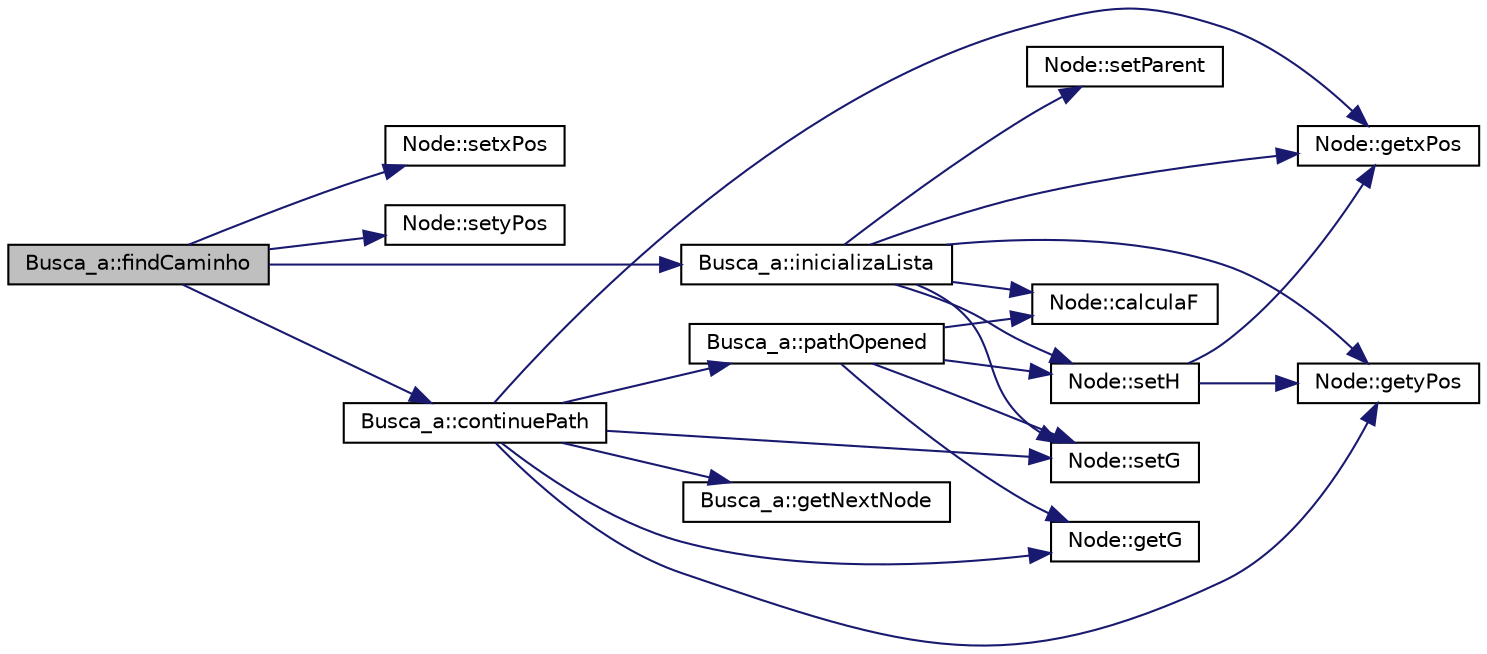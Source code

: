 digraph "Busca_a::findCaminho"
{
  edge [fontname="Helvetica",fontsize="10",labelfontname="Helvetica",labelfontsize="10"];
  node [fontname="Helvetica",fontsize="10",shape=record];
  rankdir="LR";
  Node1 [label="Busca_a::findCaminho",height=0.2,width=0.4,color="black", fillcolor="grey75", style="filled", fontcolor="black"];
  Node1 -> Node2 [color="midnightblue",fontsize="10",style="solid"];
  Node2 [label="Node::setxPos",height=0.2,width=0.4,color="black", fillcolor="white", style="filled",URL="$classNode.html#a95d9ff38e9706097f752df46e1c912d9"];
  Node1 -> Node3 [color="midnightblue",fontsize="10",style="solid"];
  Node3 [label="Node::setyPos",height=0.2,width=0.4,color="black", fillcolor="white", style="filled",URL="$classNode.html#afcef18b84545fc9097c67ba6b48f31cb"];
  Node1 -> Node4 [color="midnightblue",fontsize="10",style="solid"];
  Node4 [label="Busca_a::inicializaLista",height=0.2,width=0.4,color="black", fillcolor="white", style="filled",URL="$classBusca__a.html#ab02900e76a563ccb100ce83ecbf96660"];
  Node4 -> Node5 [color="midnightblue",fontsize="10",style="solid"];
  Node5 [label="Node::getxPos",height=0.2,width=0.4,color="black", fillcolor="white", style="filled",URL="$classNode.html#a81aba8cc7d7ebd60051bb7cba210f587"];
  Node4 -> Node6 [color="midnightblue",fontsize="10",style="solid"];
  Node6 [label="Node::getyPos",height=0.2,width=0.4,color="black", fillcolor="white", style="filled",URL="$classNode.html#a7d26325d2355b29184cd6b428a78508b"];
  Node4 -> Node7 [color="midnightblue",fontsize="10",style="solid"];
  Node7 [label="Node::setG",height=0.2,width=0.4,color="black", fillcolor="white", style="filled",URL="$classNode.html#ac269852dd9117461a6069589470c39f1"];
  Node4 -> Node8 [color="midnightblue",fontsize="10",style="solid"];
  Node8 [label="Node::setH",height=0.2,width=0.4,color="black", fillcolor="white", style="filled",URL="$classNode.html#aa10f28d0b00917bc5106373c73eb636f"];
  Node8 -> Node5 [color="midnightblue",fontsize="10",style="solid"];
  Node8 -> Node6 [color="midnightblue",fontsize="10",style="solid"];
  Node4 -> Node9 [color="midnightblue",fontsize="10",style="solid"];
  Node9 [label="Node::calculaF",height=0.2,width=0.4,color="black", fillcolor="white", style="filled",URL="$classNode.html#aedfbcdc45d98f312e507e34e18b26093"];
  Node4 -> Node10 [color="midnightblue",fontsize="10",style="solid"];
  Node10 [label="Node::setParent",height=0.2,width=0.4,color="black", fillcolor="white", style="filled",URL="$classNode.html#aaed3b50ac429bae4e3460f19c23a9f71"];
  Node1 -> Node11 [color="midnightblue",fontsize="10",style="solid"];
  Node11 [label="Busca_a::continuePath",height=0.2,width=0.4,color="black", fillcolor="white", style="filled",URL="$classBusca__a.html#adb02d829d41341fdb8670207b35a0bb7"];
  Node11 -> Node12 [color="midnightblue",fontsize="10",style="solid"];
  Node12 [label="Busca_a::getNextNode",height=0.2,width=0.4,color="black", fillcolor="white", style="filled",URL="$classBusca__a.html#af1bd3a125d7363f1b3d9025ae50bbc74"];
  Node11 -> Node7 [color="midnightblue",fontsize="10",style="solid"];
  Node11 -> Node6 [color="midnightblue",fontsize="10",style="solid"];
  Node11 -> Node5 [color="midnightblue",fontsize="10",style="solid"];
  Node11 -> Node13 [color="midnightblue",fontsize="10",style="solid"];
  Node13 [label="Node::getG",height=0.2,width=0.4,color="black", fillcolor="white", style="filled",URL="$classNode.html#ab72b743b5abe69381e9066f4225793d2"];
  Node11 -> Node14 [color="midnightblue",fontsize="10",style="solid"];
  Node14 [label="Busca_a::pathOpened",height=0.2,width=0.4,color="black", fillcolor="white", style="filled",URL="$classBusca__a.html#a762c5b4a508658689ad8c7b218c6238c"];
  Node14 -> Node7 [color="midnightblue",fontsize="10",style="solid"];
  Node14 -> Node8 [color="midnightblue",fontsize="10",style="solid"];
  Node14 -> Node9 [color="midnightblue",fontsize="10",style="solid"];
  Node14 -> Node13 [color="midnightblue",fontsize="10",style="solid"];
}
